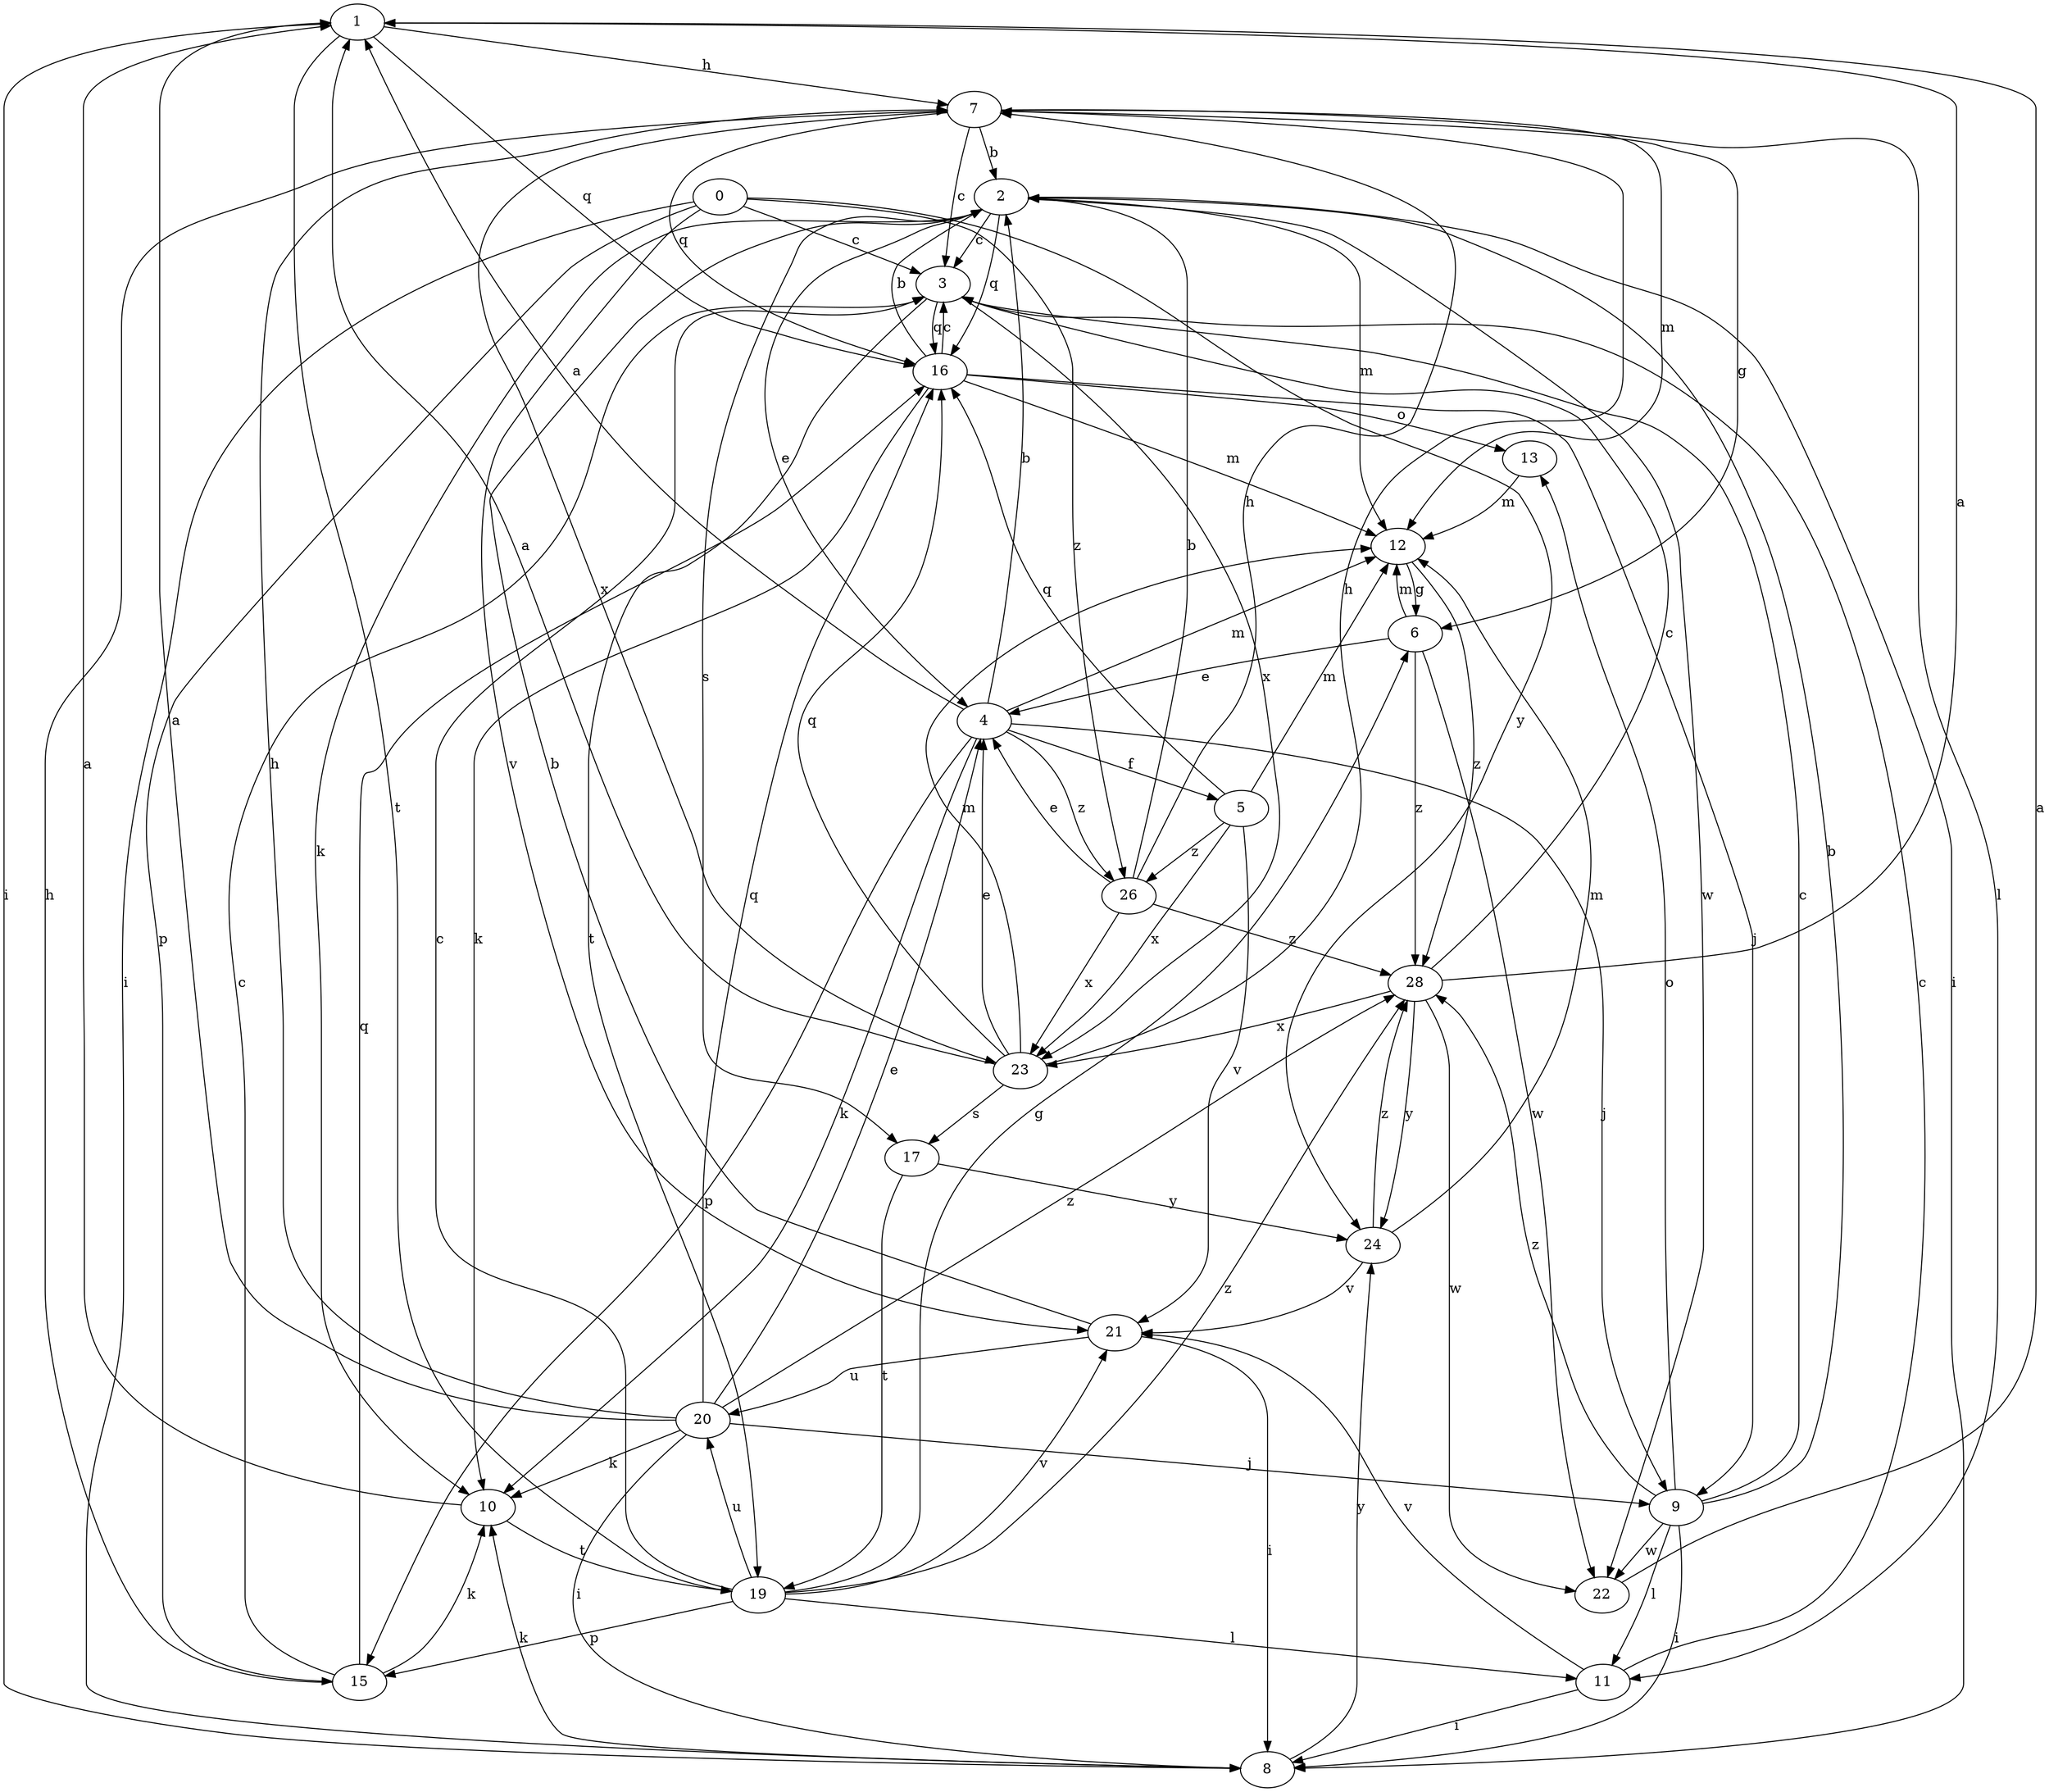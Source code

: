 strict digraph  {
1;
2;
3;
4;
5;
0;
6;
7;
8;
9;
10;
11;
12;
13;
15;
16;
17;
19;
20;
21;
22;
23;
24;
26;
28;
1 -> 7  [label=h];
1 -> 8  [label=i];
1 -> 16  [label=q];
1 -> 19  [label=t];
2 -> 3  [label=c];
2 -> 4  [label=e];
2 -> 8  [label=i];
2 -> 10  [label=k];
2 -> 12  [label=m];
2 -> 16  [label=q];
2 -> 17  [label=s];
2 -> 22  [label=w];
3 -> 16  [label=q];
3 -> 19  [label=t];
3 -> 23  [label=x];
4 -> 1  [label=a];
4 -> 2  [label=b];
4 -> 5  [label=f];
4 -> 9  [label=j];
4 -> 10  [label=k];
4 -> 12  [label=m];
4 -> 15  [label=p];
4 -> 26  [label=z];
5 -> 12  [label=m];
5 -> 16  [label=q];
5 -> 21  [label=v];
5 -> 23  [label=x];
5 -> 26  [label=z];
0 -> 3  [label=c];
0 -> 8  [label=i];
0 -> 15  [label=p];
0 -> 21  [label=v];
0 -> 24  [label=y];
0 -> 26  [label=z];
6 -> 4  [label=e];
6 -> 12  [label=m];
6 -> 22  [label=w];
6 -> 28  [label=z];
7 -> 2  [label=b];
7 -> 3  [label=c];
7 -> 6  [label=g];
7 -> 11  [label=l];
7 -> 12  [label=m];
7 -> 16  [label=q];
7 -> 23  [label=x];
8 -> 10  [label=k];
8 -> 24  [label=y];
9 -> 2  [label=b];
9 -> 3  [label=c];
9 -> 8  [label=i];
9 -> 11  [label=l];
9 -> 13  [label=o];
9 -> 22  [label=w];
9 -> 28  [label=z];
10 -> 1  [label=a];
10 -> 19  [label=t];
11 -> 3  [label=c];
11 -> 8  [label=i];
11 -> 21  [label=v];
12 -> 6  [label=g];
12 -> 28  [label=z];
13 -> 12  [label=m];
15 -> 3  [label=c];
15 -> 7  [label=h];
15 -> 10  [label=k];
15 -> 16  [label=q];
16 -> 2  [label=b];
16 -> 3  [label=c];
16 -> 9  [label=j];
16 -> 10  [label=k];
16 -> 12  [label=m];
16 -> 13  [label=o];
17 -> 19  [label=t];
17 -> 24  [label=y];
19 -> 3  [label=c];
19 -> 6  [label=g];
19 -> 11  [label=l];
19 -> 15  [label=p];
19 -> 20  [label=u];
19 -> 21  [label=v];
19 -> 28  [label=z];
20 -> 1  [label=a];
20 -> 4  [label=e];
20 -> 7  [label=h];
20 -> 8  [label=i];
20 -> 9  [label=j];
20 -> 10  [label=k];
20 -> 16  [label=q];
20 -> 28  [label=z];
21 -> 2  [label=b];
21 -> 8  [label=i];
21 -> 20  [label=u];
22 -> 1  [label=a];
23 -> 1  [label=a];
23 -> 4  [label=e];
23 -> 7  [label=h];
23 -> 12  [label=m];
23 -> 16  [label=q];
23 -> 17  [label=s];
24 -> 12  [label=m];
24 -> 21  [label=v];
24 -> 28  [label=z];
26 -> 2  [label=b];
26 -> 4  [label=e];
26 -> 7  [label=h];
26 -> 23  [label=x];
26 -> 28  [label=z];
28 -> 1  [label=a];
28 -> 3  [label=c];
28 -> 22  [label=w];
28 -> 23  [label=x];
28 -> 24  [label=y];
}

